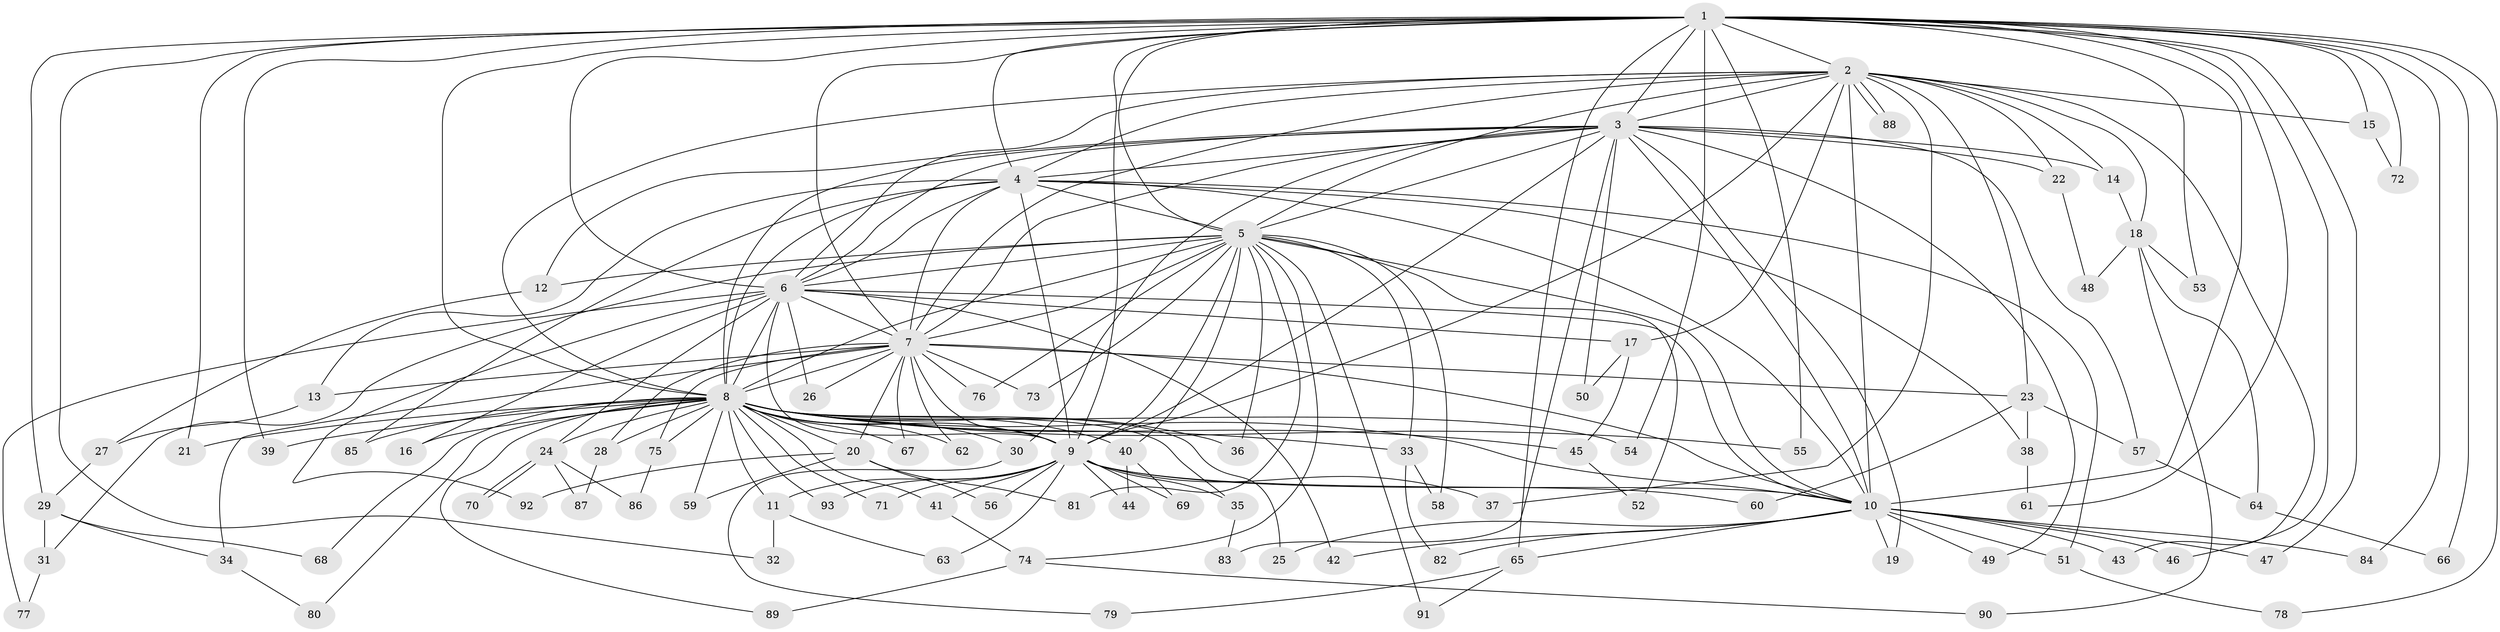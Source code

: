 // coarse degree distribution, {21: 0.014285714285714285, 26: 0.014285714285714285, 16: 0.02857142857142857, 18: 0.014285714285714285, 19: 0.014285714285714285, 33: 0.014285714285714285, 17: 0.014285714285714285, 4: 0.11428571428571428, 3: 0.21428571428571427, 2: 0.5142857142857142, 6: 0.02857142857142857, 5: 0.014285714285714285}
// Generated by graph-tools (version 1.1) at 2025/23/03/03/25 07:23:36]
// undirected, 93 vertices, 211 edges
graph export_dot {
graph [start="1"]
  node [color=gray90,style=filled];
  1;
  2;
  3;
  4;
  5;
  6;
  7;
  8;
  9;
  10;
  11;
  12;
  13;
  14;
  15;
  16;
  17;
  18;
  19;
  20;
  21;
  22;
  23;
  24;
  25;
  26;
  27;
  28;
  29;
  30;
  31;
  32;
  33;
  34;
  35;
  36;
  37;
  38;
  39;
  40;
  41;
  42;
  43;
  44;
  45;
  46;
  47;
  48;
  49;
  50;
  51;
  52;
  53;
  54;
  55;
  56;
  57;
  58;
  59;
  60;
  61;
  62;
  63;
  64;
  65;
  66;
  67;
  68;
  69;
  70;
  71;
  72;
  73;
  74;
  75;
  76;
  77;
  78;
  79;
  80;
  81;
  82;
  83;
  84;
  85;
  86;
  87;
  88;
  89;
  90;
  91;
  92;
  93;
  1 -- 2;
  1 -- 3;
  1 -- 4;
  1 -- 5;
  1 -- 6;
  1 -- 7;
  1 -- 8;
  1 -- 9;
  1 -- 10;
  1 -- 15;
  1 -- 21;
  1 -- 29;
  1 -- 32;
  1 -- 39;
  1 -- 46;
  1 -- 47;
  1 -- 53;
  1 -- 54;
  1 -- 55;
  1 -- 61;
  1 -- 65;
  1 -- 66;
  1 -- 72;
  1 -- 78;
  1 -- 84;
  2 -- 3;
  2 -- 4;
  2 -- 5;
  2 -- 6;
  2 -- 7;
  2 -- 8;
  2 -- 9;
  2 -- 10;
  2 -- 14;
  2 -- 15;
  2 -- 17;
  2 -- 18;
  2 -- 22;
  2 -- 23;
  2 -- 37;
  2 -- 43;
  2 -- 88;
  2 -- 88;
  3 -- 4;
  3 -- 5;
  3 -- 6;
  3 -- 7;
  3 -- 8;
  3 -- 9;
  3 -- 10;
  3 -- 12;
  3 -- 14;
  3 -- 19;
  3 -- 22;
  3 -- 30;
  3 -- 49;
  3 -- 50;
  3 -- 57;
  3 -- 83;
  4 -- 5;
  4 -- 6;
  4 -- 7;
  4 -- 8;
  4 -- 9;
  4 -- 10;
  4 -- 13;
  4 -- 38;
  4 -- 51;
  4 -- 85;
  5 -- 6;
  5 -- 7;
  5 -- 8;
  5 -- 9;
  5 -- 10;
  5 -- 12;
  5 -- 31;
  5 -- 33;
  5 -- 36;
  5 -- 40;
  5 -- 52;
  5 -- 58;
  5 -- 73;
  5 -- 74;
  5 -- 76;
  5 -- 81;
  5 -- 91;
  6 -- 7;
  6 -- 8;
  6 -- 9;
  6 -- 10;
  6 -- 16;
  6 -- 17;
  6 -- 24;
  6 -- 26;
  6 -- 42;
  6 -- 77;
  6 -- 92;
  7 -- 8;
  7 -- 9;
  7 -- 10;
  7 -- 13;
  7 -- 20;
  7 -- 23;
  7 -- 26;
  7 -- 28;
  7 -- 34;
  7 -- 62;
  7 -- 67;
  7 -- 73;
  7 -- 75;
  7 -- 76;
  8 -- 9;
  8 -- 10;
  8 -- 11;
  8 -- 16;
  8 -- 20;
  8 -- 21;
  8 -- 24;
  8 -- 25;
  8 -- 28;
  8 -- 30;
  8 -- 33;
  8 -- 35;
  8 -- 36;
  8 -- 39;
  8 -- 40;
  8 -- 41;
  8 -- 45;
  8 -- 54;
  8 -- 55;
  8 -- 59;
  8 -- 62;
  8 -- 67;
  8 -- 68;
  8 -- 71;
  8 -- 75;
  8 -- 80;
  8 -- 85;
  8 -- 89;
  8 -- 93;
  9 -- 10;
  9 -- 11;
  9 -- 35;
  9 -- 37;
  9 -- 41;
  9 -- 44;
  9 -- 56;
  9 -- 60;
  9 -- 63;
  9 -- 69;
  9 -- 71;
  9 -- 93;
  10 -- 19;
  10 -- 25;
  10 -- 42;
  10 -- 43;
  10 -- 46;
  10 -- 47;
  10 -- 49;
  10 -- 51;
  10 -- 65;
  10 -- 82;
  10 -- 84;
  11 -- 32;
  11 -- 63;
  12 -- 27;
  13 -- 27;
  14 -- 18;
  15 -- 72;
  17 -- 45;
  17 -- 50;
  18 -- 48;
  18 -- 53;
  18 -- 64;
  18 -- 90;
  20 -- 56;
  20 -- 59;
  20 -- 81;
  20 -- 92;
  22 -- 48;
  23 -- 38;
  23 -- 57;
  23 -- 60;
  24 -- 70;
  24 -- 70;
  24 -- 86;
  24 -- 87;
  27 -- 29;
  28 -- 87;
  29 -- 31;
  29 -- 34;
  29 -- 68;
  30 -- 79;
  31 -- 77;
  33 -- 58;
  33 -- 82;
  34 -- 80;
  35 -- 83;
  38 -- 61;
  40 -- 44;
  40 -- 69;
  41 -- 74;
  45 -- 52;
  51 -- 78;
  57 -- 64;
  64 -- 66;
  65 -- 79;
  65 -- 91;
  74 -- 89;
  74 -- 90;
  75 -- 86;
}
